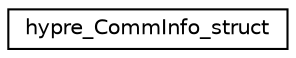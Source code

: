 digraph "Graphical Class Hierarchy"
{
 // LATEX_PDF_SIZE
  edge [fontname="Helvetica",fontsize="10",labelfontname="Helvetica",labelfontsize="10"];
  node [fontname="Helvetica",fontsize="10",shape=record];
  rankdir="LR";
  Node0 [label="hypre_CommInfo_struct",height=0.2,width=0.4,color="black", fillcolor="white", style="filled",URL="$structhypre___comm_info__struct.html",tooltip=" "];
}
